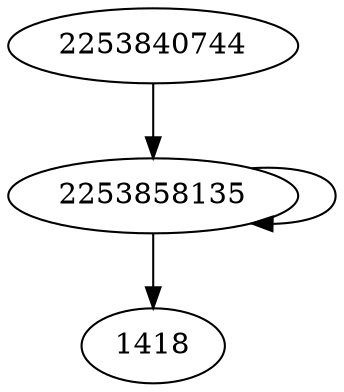 digraph  {
2253840744;
1418;
2253858135;
2253840744 -> 2253858135;
2253858135 -> 1418;
2253858135 -> 2253858135;
}
